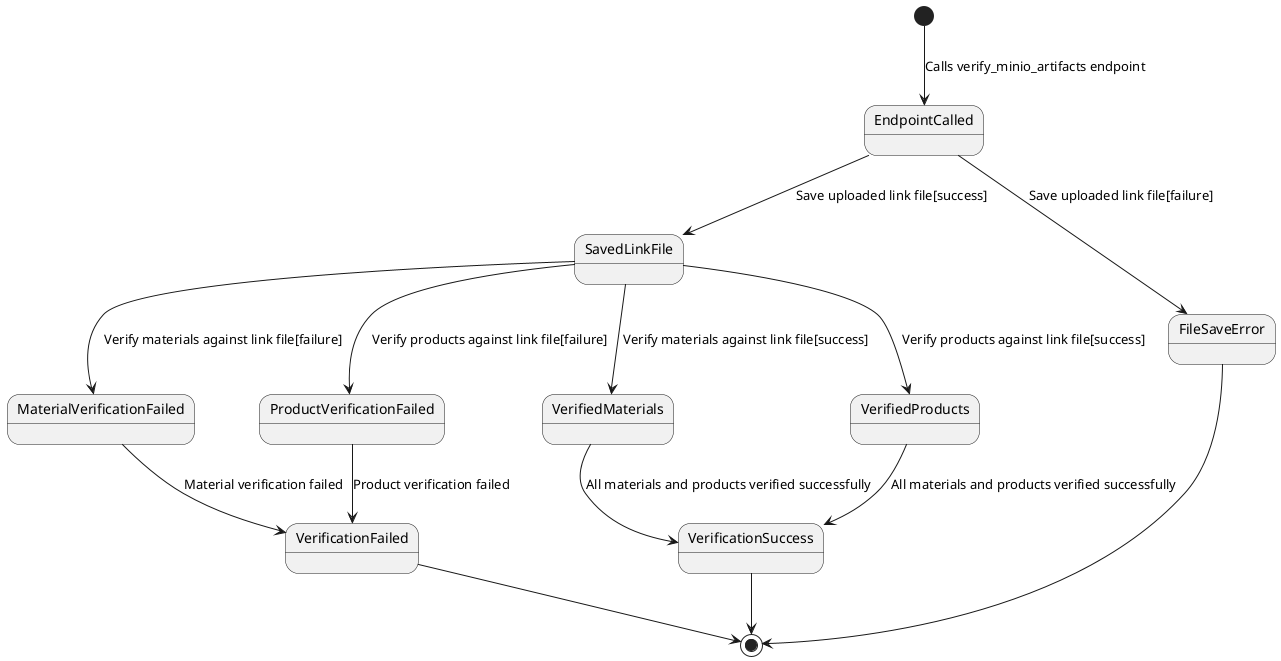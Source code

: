 @startuml state_verify_minio_artifacts

[*] --> EndpointCalled : Calls verify_minio_artifacts endpoint
EndpointCalled --> SavedLinkFile : Save uploaded link file[success]
EndpointCalled --> FileSaveError : Save uploaded link file[failure]

SavedLinkFile --> VerifiedMaterials : Verify materials against link file[success]
SavedLinkFile --> MaterialVerificationFailed : Verify materials against link file[failure]
SavedLinkFile --> VerifiedProducts : Verify products against link file[success]
SavedLinkFile --> ProductVerificationFailed : Verify products against link file[failure]

VerifiedMaterials --> VerificationSuccess : All materials and products verified successfully
VerifiedProducts --> VerificationSuccess : All materials and products verified successfully
MaterialVerificationFailed --> VerificationFailed : Material verification failed
ProductVerificationFailed --> VerificationFailed : Product verification failed

FileSaveError --> [*]
VerificationSuccess --> [*]
VerificationFailed --> [*]

@enduml